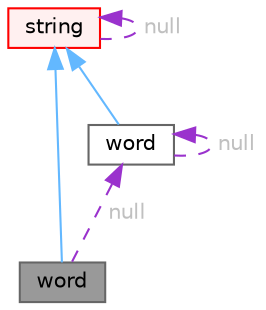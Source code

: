 digraph "word"
{
 // LATEX_PDF_SIZE
  bgcolor="transparent";
  edge [fontname=Helvetica,fontsize=10,labelfontname=Helvetica,labelfontsize=10];
  node [fontname=Helvetica,fontsize=10,shape=box,height=0.2,width=0.4];
  Node1 [id="Node000001",label="word",height=0.2,width=0.4,color="gray40", fillcolor="grey60", style="filled", fontcolor="black",tooltip="A class for handling words, derived from Foam::string."];
  Node2 -> Node1 [id="edge1_Node000001_Node000002",dir="back",color="steelblue1",style="solid",tooltip=" "];
  Node2 [id="Node000002",label="string",height=0.2,width=0.4,color="red", fillcolor="#FFF0F0", style="filled",URL="$classFoam_1_1string.html",tooltip="A class for handling character strings derived from std::string."];
  Node2 -> Node2 [id="edge2_Node000002_Node000002",dir="back",color="darkorchid3",style="dashed",tooltip=" ",label=" null",fontcolor="grey" ];
  Node4 -> Node1 [id="edge3_Node000001_Node000004",dir="back",color="darkorchid3",style="dashed",tooltip=" ",label=" null",fontcolor="grey" ];
  Node4 [id="Node000004",label="word",height=0.2,width=0.4,color="gray40", fillcolor="white", style="filled",URL="$classFoam_1_1word.html",tooltip="A class for handling words, derived from Foam::string."];
  Node2 -> Node4 [id="edge4_Node000004_Node000002",dir="back",color="steelblue1",style="solid",tooltip=" "];
  Node4 -> Node4 [id="edge5_Node000004_Node000004",dir="back",color="darkorchid3",style="dashed",tooltip=" ",label=" null",fontcolor="grey" ];
}
